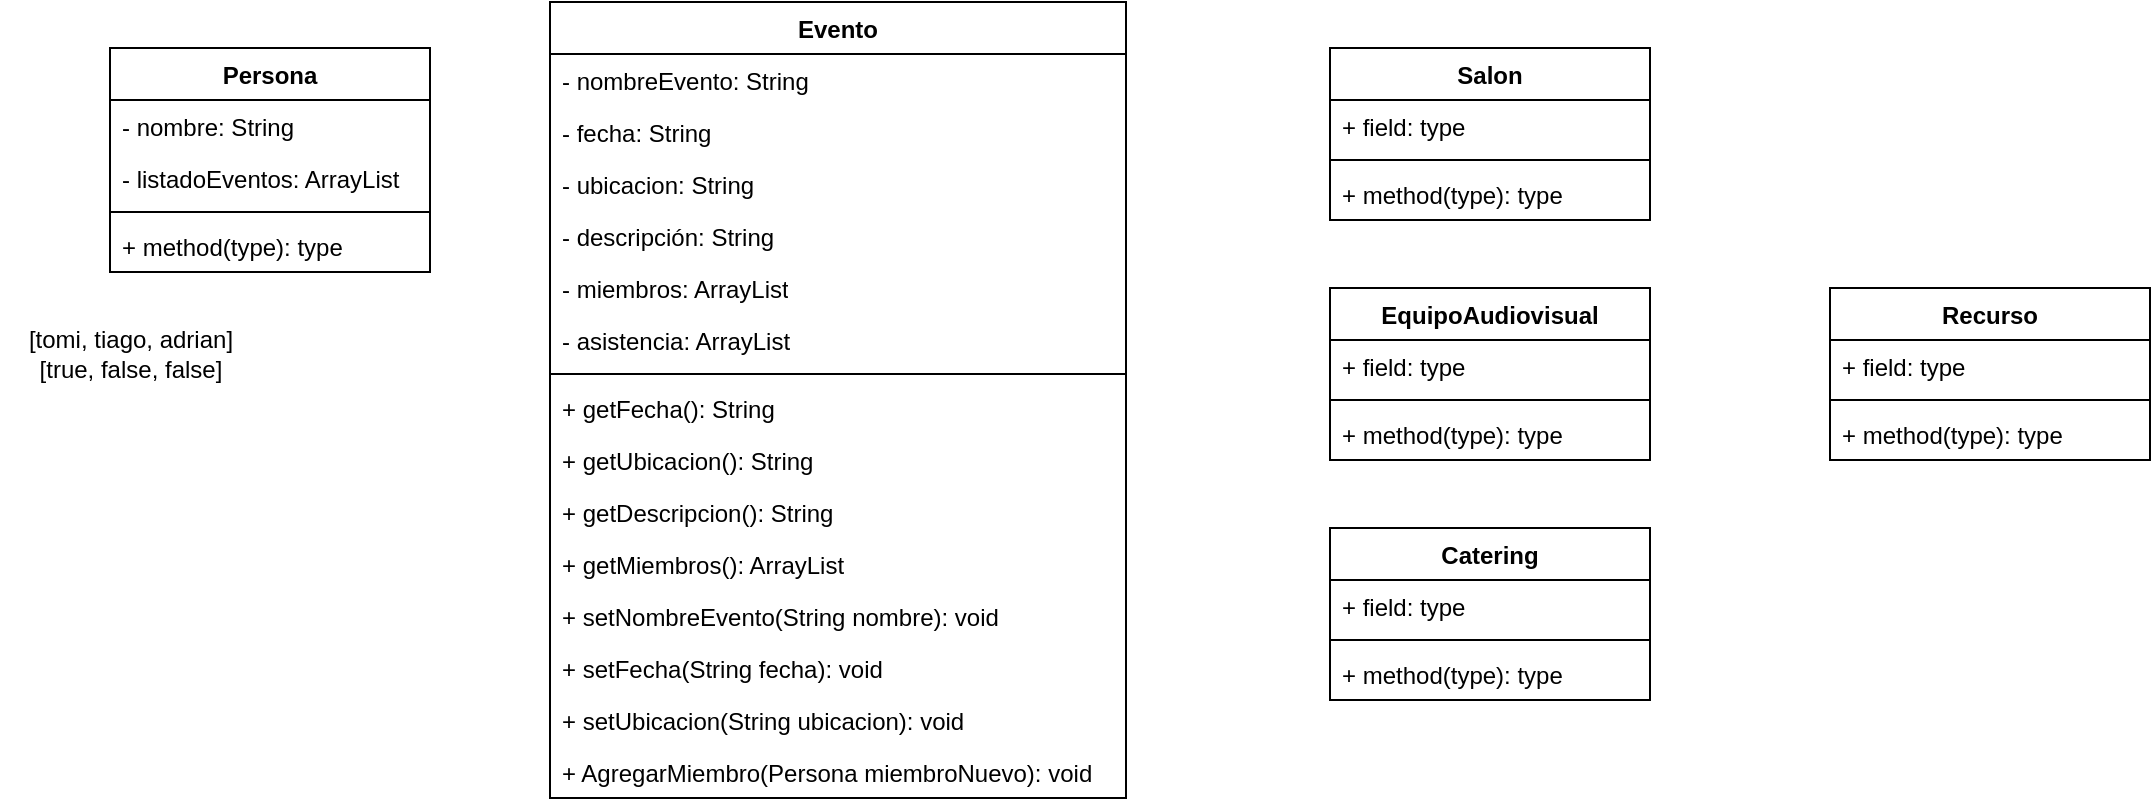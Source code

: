 <mxfile version="24.8.3">
  <diagram name="Página-1" id="OjZDOOVi0GF-3mi6h3up">
    <mxGraphModel dx="466" dy="409" grid="1" gridSize="10" guides="1" tooltips="1" connect="1" arrows="1" fold="1" page="1" pageScale="1" pageWidth="1169" pageHeight="827" math="0" shadow="0">
      <root>
        <mxCell id="0" />
        <mxCell id="1" parent="0" />
        <mxCell id="p3FDd0hdcmtO2eaE_DId-1" value="Evento" style="swimlane;fontStyle=1;align=center;verticalAlign=top;childLayout=stackLayout;horizontal=1;startSize=26;horizontalStack=0;resizeParent=1;resizeParentMax=0;resizeLast=0;collapsible=1;marginBottom=0;whiteSpace=wrap;html=1;" vertex="1" parent="1">
          <mxGeometry x="280" y="207" width="288" height="398" as="geometry" />
        </mxCell>
        <mxCell id="p3FDd0hdcmtO2eaE_DId-44" value="- nombreEvento: String" style="text;strokeColor=none;fillColor=none;align=left;verticalAlign=top;spacingLeft=4;spacingRight=4;overflow=hidden;rotatable=0;points=[[0,0.5],[1,0.5]];portConstraint=eastwest;whiteSpace=wrap;html=1;" vertex="1" parent="p3FDd0hdcmtO2eaE_DId-1">
          <mxGeometry y="26" width="288" height="26" as="geometry" />
        </mxCell>
        <mxCell id="p3FDd0hdcmtO2eaE_DId-2" value="- fecha&lt;span style=&quot;background-color: initial;&quot;&gt;: String&lt;/span&gt;" style="text;strokeColor=none;fillColor=none;align=left;verticalAlign=top;spacingLeft=4;spacingRight=4;overflow=hidden;rotatable=0;points=[[0,0.5],[1,0.5]];portConstraint=eastwest;whiteSpace=wrap;html=1;" vertex="1" parent="p3FDd0hdcmtO2eaE_DId-1">
          <mxGeometry y="52" width="288" height="26" as="geometry" />
        </mxCell>
        <mxCell id="p3FDd0hdcmtO2eaE_DId-36" value="- ubicacion: String" style="text;strokeColor=none;fillColor=none;align=left;verticalAlign=top;spacingLeft=4;spacingRight=4;overflow=hidden;rotatable=0;points=[[0,0.5],[1,0.5]];portConstraint=eastwest;whiteSpace=wrap;html=1;" vertex="1" parent="p3FDd0hdcmtO2eaE_DId-1">
          <mxGeometry y="78" width="288" height="26" as="geometry" />
        </mxCell>
        <mxCell id="p3FDd0hdcmtO2eaE_DId-4" value="- descripción: String" style="text;strokeColor=none;fillColor=none;align=left;verticalAlign=top;spacingLeft=4;spacingRight=4;overflow=hidden;rotatable=0;points=[[0,0.5],[1,0.5]];portConstraint=eastwest;whiteSpace=wrap;html=1;" vertex="1" parent="p3FDd0hdcmtO2eaE_DId-1">
          <mxGeometry y="104" width="288" height="26" as="geometry" />
        </mxCell>
        <mxCell id="p3FDd0hdcmtO2eaE_DId-43" value="- miembros: ArrayList" style="text;strokeColor=none;fillColor=none;align=left;verticalAlign=top;spacingLeft=4;spacingRight=4;overflow=hidden;rotatable=0;points=[[0,0.5],[1,0.5]];portConstraint=eastwest;whiteSpace=wrap;html=1;" vertex="1" parent="p3FDd0hdcmtO2eaE_DId-1">
          <mxGeometry y="130" width="288" height="26" as="geometry" />
        </mxCell>
        <mxCell id="p3FDd0hdcmtO2eaE_DId-50" value="- asistencia: ArrayList" style="text;strokeColor=none;fillColor=none;align=left;verticalAlign=top;spacingLeft=4;spacingRight=4;overflow=hidden;rotatable=0;points=[[0,0.5],[1,0.5]];portConstraint=eastwest;whiteSpace=wrap;html=1;" vertex="1" parent="p3FDd0hdcmtO2eaE_DId-1">
          <mxGeometry y="156" width="288" height="26" as="geometry" />
        </mxCell>
        <mxCell id="p3FDd0hdcmtO2eaE_DId-3" value="" style="line;strokeWidth=1;fillColor=none;align=left;verticalAlign=middle;spacingTop=-1;spacingLeft=3;spacingRight=3;rotatable=0;labelPosition=right;points=[];portConstraint=eastwest;strokeColor=inherit;" vertex="1" parent="p3FDd0hdcmtO2eaE_DId-1">
          <mxGeometry y="182" width="288" height="8" as="geometry" />
        </mxCell>
        <mxCell id="p3FDd0hdcmtO2eaE_DId-38" value="+ getFecha(): String" style="text;strokeColor=none;fillColor=none;align=left;verticalAlign=top;spacingLeft=4;spacingRight=4;overflow=hidden;rotatable=0;points=[[0,0.5],[1,0.5]];portConstraint=eastwest;whiteSpace=wrap;html=1;" vertex="1" parent="p3FDd0hdcmtO2eaE_DId-1">
          <mxGeometry y="190" width="288" height="26" as="geometry" />
        </mxCell>
        <mxCell id="p3FDd0hdcmtO2eaE_DId-39" value="+ getUbicacion(): String" style="text;strokeColor=none;fillColor=none;align=left;verticalAlign=top;spacingLeft=4;spacingRight=4;overflow=hidden;rotatable=0;points=[[0,0.5],[1,0.5]];portConstraint=eastwest;whiteSpace=wrap;html=1;" vertex="1" parent="p3FDd0hdcmtO2eaE_DId-1">
          <mxGeometry y="216" width="288" height="26" as="geometry" />
        </mxCell>
        <mxCell id="p3FDd0hdcmtO2eaE_DId-40" value="+ getDescripcion(): String" style="text;strokeColor=none;fillColor=none;align=left;verticalAlign=top;spacingLeft=4;spacingRight=4;overflow=hidden;rotatable=0;points=[[0,0.5],[1,0.5]];portConstraint=eastwest;whiteSpace=wrap;html=1;" vertex="1" parent="p3FDd0hdcmtO2eaE_DId-1">
          <mxGeometry y="242" width="288" height="26" as="geometry" />
        </mxCell>
        <mxCell id="p3FDd0hdcmtO2eaE_DId-45" value="+ getMiembros(): ArrayList" style="text;strokeColor=none;fillColor=none;align=left;verticalAlign=top;spacingLeft=4;spacingRight=4;overflow=hidden;rotatable=0;points=[[0,0.5],[1,0.5]];portConstraint=eastwest;whiteSpace=wrap;html=1;" vertex="1" parent="p3FDd0hdcmtO2eaE_DId-1">
          <mxGeometry y="268" width="288" height="26" as="geometry" />
        </mxCell>
        <mxCell id="p3FDd0hdcmtO2eaE_DId-46" value="+ setNombreEvento(String nombre): void" style="text;strokeColor=none;fillColor=none;align=left;verticalAlign=top;spacingLeft=4;spacingRight=4;overflow=hidden;rotatable=0;points=[[0,0.5],[1,0.5]];portConstraint=eastwest;whiteSpace=wrap;html=1;" vertex="1" parent="p3FDd0hdcmtO2eaE_DId-1">
          <mxGeometry y="294" width="288" height="26" as="geometry" />
        </mxCell>
        <mxCell id="p3FDd0hdcmtO2eaE_DId-47" value="+ setFecha(String fecha): void" style="text;strokeColor=none;fillColor=none;align=left;verticalAlign=top;spacingLeft=4;spacingRight=4;overflow=hidden;rotatable=0;points=[[0,0.5],[1,0.5]];portConstraint=eastwest;whiteSpace=wrap;html=1;" vertex="1" parent="p3FDd0hdcmtO2eaE_DId-1">
          <mxGeometry y="320" width="288" height="26" as="geometry" />
        </mxCell>
        <mxCell id="p3FDd0hdcmtO2eaE_DId-48" value="+ setUbicacion(String ubicacion): void" style="text;strokeColor=none;fillColor=none;align=left;verticalAlign=top;spacingLeft=4;spacingRight=4;overflow=hidden;rotatable=0;points=[[0,0.5],[1,0.5]];portConstraint=eastwest;whiteSpace=wrap;html=1;" vertex="1" parent="p3FDd0hdcmtO2eaE_DId-1">
          <mxGeometry y="346" width="288" height="26" as="geometry" />
        </mxCell>
        <mxCell id="p3FDd0hdcmtO2eaE_DId-49" value="+ AgregarMiembro(Persona miembroNuevo): void" style="text;strokeColor=none;fillColor=none;align=left;verticalAlign=top;spacingLeft=4;spacingRight=4;overflow=hidden;rotatable=0;points=[[0,0.5],[1,0.5]];portConstraint=eastwest;whiteSpace=wrap;html=1;" vertex="1" parent="p3FDd0hdcmtO2eaE_DId-1">
          <mxGeometry y="372" width="288" height="26" as="geometry" />
        </mxCell>
        <mxCell id="p3FDd0hdcmtO2eaE_DId-5" value="Persona" style="swimlane;fontStyle=1;align=center;verticalAlign=top;childLayout=stackLayout;horizontal=1;startSize=26;horizontalStack=0;resizeParent=1;resizeParentMax=0;resizeLast=0;collapsible=1;marginBottom=0;whiteSpace=wrap;html=1;" vertex="1" parent="1">
          <mxGeometry x="60" y="230" width="160" height="112" as="geometry" />
        </mxCell>
        <mxCell id="p3FDd0hdcmtO2eaE_DId-42" value="- nombre: String" style="text;strokeColor=none;fillColor=none;align=left;verticalAlign=top;spacingLeft=4;spacingRight=4;overflow=hidden;rotatable=0;points=[[0,0.5],[1,0.5]];portConstraint=eastwest;whiteSpace=wrap;html=1;" vertex="1" parent="p3FDd0hdcmtO2eaE_DId-5">
          <mxGeometry y="26" width="160" height="26" as="geometry" />
        </mxCell>
        <mxCell id="p3FDd0hdcmtO2eaE_DId-6" value="- listadoEventos: ArrayList" style="text;strokeColor=none;fillColor=none;align=left;verticalAlign=top;spacingLeft=4;spacingRight=4;overflow=hidden;rotatable=0;points=[[0,0.5],[1,0.5]];portConstraint=eastwest;whiteSpace=wrap;html=1;" vertex="1" parent="p3FDd0hdcmtO2eaE_DId-5">
          <mxGeometry y="52" width="160" height="26" as="geometry" />
        </mxCell>
        <mxCell id="p3FDd0hdcmtO2eaE_DId-7" value="" style="line;strokeWidth=1;fillColor=none;align=left;verticalAlign=middle;spacingTop=-1;spacingLeft=3;spacingRight=3;rotatable=0;labelPosition=right;points=[];portConstraint=eastwest;strokeColor=inherit;" vertex="1" parent="p3FDd0hdcmtO2eaE_DId-5">
          <mxGeometry y="78" width="160" height="8" as="geometry" />
        </mxCell>
        <mxCell id="p3FDd0hdcmtO2eaE_DId-8" value="+ method(type): type" style="text;strokeColor=none;fillColor=none;align=left;verticalAlign=top;spacingLeft=4;spacingRight=4;overflow=hidden;rotatable=0;points=[[0,0.5],[1,0.5]];portConstraint=eastwest;whiteSpace=wrap;html=1;" vertex="1" parent="p3FDd0hdcmtO2eaE_DId-5">
          <mxGeometry y="86" width="160" height="26" as="geometry" />
        </mxCell>
        <mxCell id="p3FDd0hdcmtO2eaE_DId-9" value="Salon" style="swimlane;fontStyle=1;align=center;verticalAlign=top;childLayout=stackLayout;horizontal=1;startSize=26;horizontalStack=0;resizeParent=1;resizeParentMax=0;resizeLast=0;collapsible=1;marginBottom=0;whiteSpace=wrap;html=1;" vertex="1" parent="1">
          <mxGeometry x="670" y="230" width="160" height="86" as="geometry" />
        </mxCell>
        <mxCell id="p3FDd0hdcmtO2eaE_DId-10" value="+ field: type" style="text;strokeColor=none;fillColor=none;align=left;verticalAlign=top;spacingLeft=4;spacingRight=4;overflow=hidden;rotatable=0;points=[[0,0.5],[1,0.5]];portConstraint=eastwest;whiteSpace=wrap;html=1;" vertex="1" parent="p3FDd0hdcmtO2eaE_DId-9">
          <mxGeometry y="26" width="160" height="26" as="geometry" />
        </mxCell>
        <mxCell id="p3FDd0hdcmtO2eaE_DId-11" value="" style="line;strokeWidth=1;fillColor=none;align=left;verticalAlign=middle;spacingTop=-1;spacingLeft=3;spacingRight=3;rotatable=0;labelPosition=right;points=[];portConstraint=eastwest;strokeColor=inherit;" vertex="1" parent="p3FDd0hdcmtO2eaE_DId-9">
          <mxGeometry y="52" width="160" height="8" as="geometry" />
        </mxCell>
        <mxCell id="p3FDd0hdcmtO2eaE_DId-12" value="+ method(type): type" style="text;strokeColor=none;fillColor=none;align=left;verticalAlign=top;spacingLeft=4;spacingRight=4;overflow=hidden;rotatable=0;points=[[0,0.5],[1,0.5]];portConstraint=eastwest;whiteSpace=wrap;html=1;" vertex="1" parent="p3FDd0hdcmtO2eaE_DId-9">
          <mxGeometry y="60" width="160" height="26" as="geometry" />
        </mxCell>
        <mxCell id="p3FDd0hdcmtO2eaE_DId-13" value="EquipoAudiovisual" style="swimlane;fontStyle=1;align=center;verticalAlign=top;childLayout=stackLayout;horizontal=1;startSize=26;horizontalStack=0;resizeParent=1;resizeParentMax=0;resizeLast=0;collapsible=1;marginBottom=0;whiteSpace=wrap;html=1;" vertex="1" parent="1">
          <mxGeometry x="670" y="350" width="160" height="86" as="geometry" />
        </mxCell>
        <mxCell id="p3FDd0hdcmtO2eaE_DId-14" value="+ field: type" style="text;strokeColor=none;fillColor=none;align=left;verticalAlign=top;spacingLeft=4;spacingRight=4;overflow=hidden;rotatable=0;points=[[0,0.5],[1,0.5]];portConstraint=eastwest;whiteSpace=wrap;html=1;" vertex="1" parent="p3FDd0hdcmtO2eaE_DId-13">
          <mxGeometry y="26" width="160" height="26" as="geometry" />
        </mxCell>
        <mxCell id="p3FDd0hdcmtO2eaE_DId-15" value="" style="line;strokeWidth=1;fillColor=none;align=left;verticalAlign=middle;spacingTop=-1;spacingLeft=3;spacingRight=3;rotatable=0;labelPosition=right;points=[];portConstraint=eastwest;strokeColor=inherit;" vertex="1" parent="p3FDd0hdcmtO2eaE_DId-13">
          <mxGeometry y="52" width="160" height="8" as="geometry" />
        </mxCell>
        <mxCell id="p3FDd0hdcmtO2eaE_DId-16" value="+ method(type): type" style="text;strokeColor=none;fillColor=none;align=left;verticalAlign=top;spacingLeft=4;spacingRight=4;overflow=hidden;rotatable=0;points=[[0,0.5],[1,0.5]];portConstraint=eastwest;whiteSpace=wrap;html=1;" vertex="1" parent="p3FDd0hdcmtO2eaE_DId-13">
          <mxGeometry y="60" width="160" height="26" as="geometry" />
        </mxCell>
        <mxCell id="p3FDd0hdcmtO2eaE_DId-17" value="Catering" style="swimlane;fontStyle=1;align=center;verticalAlign=top;childLayout=stackLayout;horizontal=1;startSize=26;horizontalStack=0;resizeParent=1;resizeParentMax=0;resizeLast=0;collapsible=1;marginBottom=0;whiteSpace=wrap;html=1;" vertex="1" parent="1">
          <mxGeometry x="670" y="470" width="160" height="86" as="geometry" />
        </mxCell>
        <mxCell id="p3FDd0hdcmtO2eaE_DId-18" value="+ field: type" style="text;strokeColor=none;fillColor=none;align=left;verticalAlign=top;spacingLeft=4;spacingRight=4;overflow=hidden;rotatable=0;points=[[0,0.5],[1,0.5]];portConstraint=eastwest;whiteSpace=wrap;html=1;" vertex="1" parent="p3FDd0hdcmtO2eaE_DId-17">
          <mxGeometry y="26" width="160" height="26" as="geometry" />
        </mxCell>
        <mxCell id="p3FDd0hdcmtO2eaE_DId-19" value="" style="line;strokeWidth=1;fillColor=none;align=left;verticalAlign=middle;spacingTop=-1;spacingLeft=3;spacingRight=3;rotatable=0;labelPosition=right;points=[];portConstraint=eastwest;strokeColor=inherit;" vertex="1" parent="p3FDd0hdcmtO2eaE_DId-17">
          <mxGeometry y="52" width="160" height="8" as="geometry" />
        </mxCell>
        <mxCell id="p3FDd0hdcmtO2eaE_DId-20" value="+ method(type): type" style="text;strokeColor=none;fillColor=none;align=left;verticalAlign=top;spacingLeft=4;spacingRight=4;overflow=hidden;rotatable=0;points=[[0,0.5],[1,0.5]];portConstraint=eastwest;whiteSpace=wrap;html=1;" vertex="1" parent="p3FDd0hdcmtO2eaE_DId-17">
          <mxGeometry y="60" width="160" height="26" as="geometry" />
        </mxCell>
        <mxCell id="p3FDd0hdcmtO2eaE_DId-21" value="Recurso" style="swimlane;fontStyle=1;align=center;verticalAlign=top;childLayout=stackLayout;horizontal=1;startSize=26;horizontalStack=0;resizeParent=1;resizeParentMax=0;resizeLast=0;collapsible=1;marginBottom=0;whiteSpace=wrap;html=1;" vertex="1" parent="1">
          <mxGeometry x="920" y="350" width="160" height="86" as="geometry" />
        </mxCell>
        <mxCell id="p3FDd0hdcmtO2eaE_DId-22" value="+ field: type" style="text;strokeColor=none;fillColor=none;align=left;verticalAlign=top;spacingLeft=4;spacingRight=4;overflow=hidden;rotatable=0;points=[[0,0.5],[1,0.5]];portConstraint=eastwest;whiteSpace=wrap;html=1;" vertex="1" parent="p3FDd0hdcmtO2eaE_DId-21">
          <mxGeometry y="26" width="160" height="26" as="geometry" />
        </mxCell>
        <mxCell id="p3FDd0hdcmtO2eaE_DId-23" value="" style="line;strokeWidth=1;fillColor=none;align=left;verticalAlign=middle;spacingTop=-1;spacingLeft=3;spacingRight=3;rotatable=0;labelPosition=right;points=[];portConstraint=eastwest;strokeColor=inherit;" vertex="1" parent="p3FDd0hdcmtO2eaE_DId-21">
          <mxGeometry y="52" width="160" height="8" as="geometry" />
        </mxCell>
        <mxCell id="p3FDd0hdcmtO2eaE_DId-24" value="+ method(type): type" style="text;strokeColor=none;fillColor=none;align=left;verticalAlign=top;spacingLeft=4;spacingRight=4;overflow=hidden;rotatable=0;points=[[0,0.5],[1,0.5]];portConstraint=eastwest;whiteSpace=wrap;html=1;" vertex="1" parent="p3FDd0hdcmtO2eaE_DId-21">
          <mxGeometry y="60" width="160" height="26" as="geometry" />
        </mxCell>
        <mxCell id="p3FDd0hdcmtO2eaE_DId-51" value="[tomi, tiago, adrian]&lt;div&gt;[true, false, false]&lt;/div&gt;" style="text;html=1;align=center;verticalAlign=middle;resizable=0;points=[];autosize=1;strokeColor=none;fillColor=none;" vertex="1" parent="1">
          <mxGeometry x="5" y="363" width="130" height="40" as="geometry" />
        </mxCell>
      </root>
    </mxGraphModel>
  </diagram>
</mxfile>
